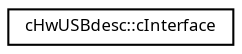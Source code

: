 digraph "Graphical Class Hierarchy"
{
  edge [fontname="Sans",fontsize="8",labelfontname="Sans",labelfontsize="8"];
  node [fontname="Sans",fontsize="8",shape=record];
  rankdir="LR";
  Node1 [label="cHwUSBdesc::cInterface",height=0.2,width=0.4,color="black", fillcolor="white", style="filled",URL="$classc_hw_u_s_bdesc_1_1c_interface.html"];
}
